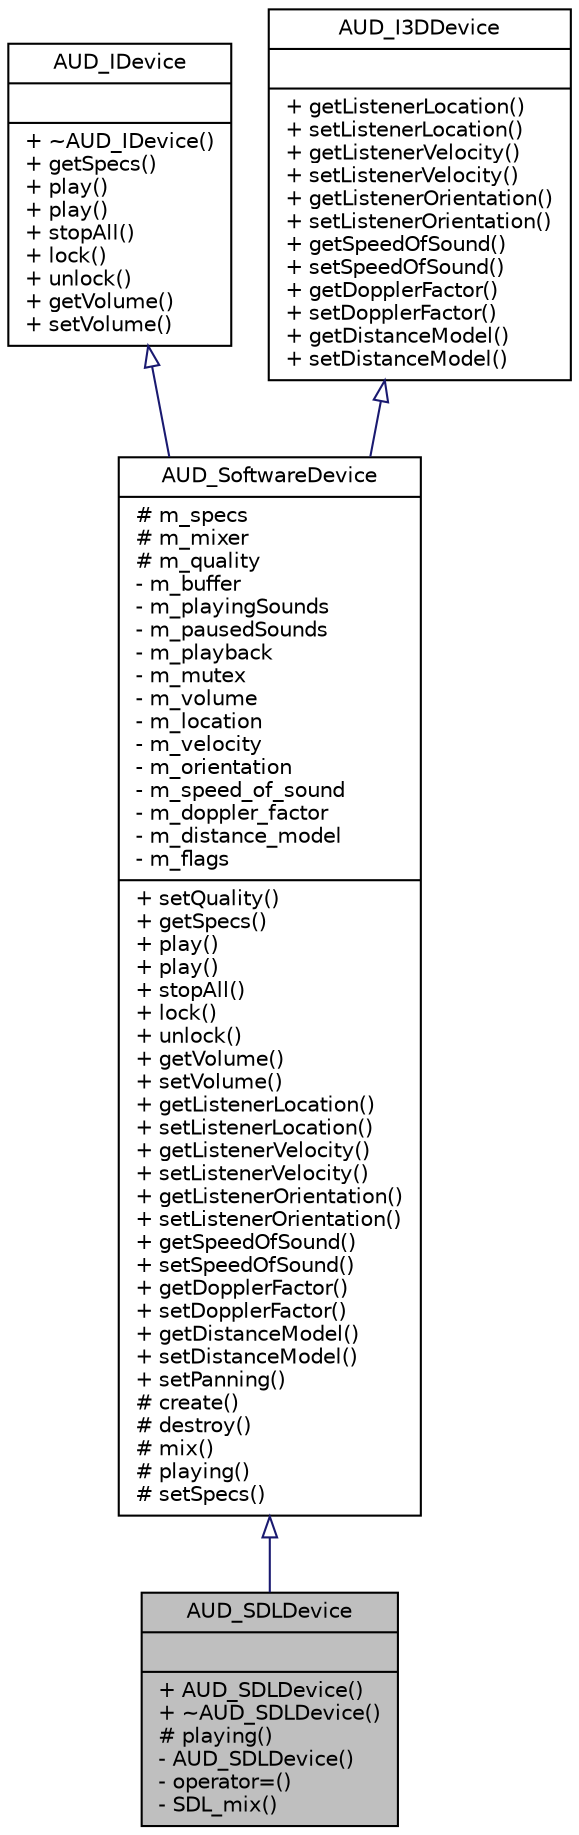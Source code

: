 digraph G
{
  edge [fontname="Helvetica",fontsize="10",labelfontname="Helvetica",labelfontsize="10"];
  node [fontname="Helvetica",fontsize="10",shape=record];
  Node1 [label="{AUD_SDLDevice\n||+ AUD_SDLDevice()\l+ ~AUD_SDLDevice()\l# playing()\l- AUD_SDLDevice()\l- operator=()\l- SDL_mix()\l}",height=0.2,width=0.4,color="black", fillcolor="grey75", style="filled" fontcolor="black"];
  Node2 -> Node1 [dir=back,color="midnightblue",fontsize="10",style="solid",arrowtail="empty",fontname="Helvetica"];
  Node2 [label="{AUD_SoftwareDevice\n|# m_specs\l# m_mixer\l# m_quality\l- m_buffer\l- m_playingSounds\l- m_pausedSounds\l- m_playback\l- m_mutex\l- m_volume\l- m_location\l- m_velocity\l- m_orientation\l- m_speed_of_sound\l- m_doppler_factor\l- m_distance_model\l- m_flags\l|+ setQuality()\l+ getSpecs()\l+ play()\l+ play()\l+ stopAll()\l+ lock()\l+ unlock()\l+ getVolume()\l+ setVolume()\l+ getListenerLocation()\l+ setListenerLocation()\l+ getListenerVelocity()\l+ setListenerVelocity()\l+ getListenerOrientation()\l+ setListenerOrientation()\l+ getSpeedOfSound()\l+ setSpeedOfSound()\l+ getDopplerFactor()\l+ setDopplerFactor()\l+ getDistanceModel()\l+ setDistanceModel()\l+ setPanning()\l# create()\l# destroy()\l# mix()\l# playing()\l# setSpecs()\l}",height=0.2,width=0.4,color="black", fillcolor="white", style="filled",URL="$d6/dcc/classAUD__SoftwareDevice.html"];
  Node3 -> Node2 [dir=back,color="midnightblue",fontsize="10",style="solid",arrowtail="empty",fontname="Helvetica"];
  Node3 [label="{AUD_IDevice\n||+ ~AUD_IDevice()\l+ getSpecs()\l+ play()\l+ play()\l+ stopAll()\l+ lock()\l+ unlock()\l+ getVolume()\l+ setVolume()\l}",height=0.2,width=0.4,color="black", fillcolor="white", style="filled",URL="$d1/d57/classAUD__IDevice.html"];
  Node4 -> Node2 [dir=back,color="midnightblue",fontsize="10",style="solid",arrowtail="empty",fontname="Helvetica"];
  Node4 [label="{AUD_I3DDevice\n||+ getListenerLocation()\l+ setListenerLocation()\l+ getListenerVelocity()\l+ setListenerVelocity()\l+ getListenerOrientation()\l+ setListenerOrientation()\l+ getSpeedOfSound()\l+ setSpeedOfSound()\l+ getDopplerFactor()\l+ setDopplerFactor()\l+ getDistanceModel()\l+ setDistanceModel()\l}",height=0.2,width=0.4,color="black", fillcolor="white", style="filled",URL="$dd/d01/classAUD__I3DDevice.html"];
}
